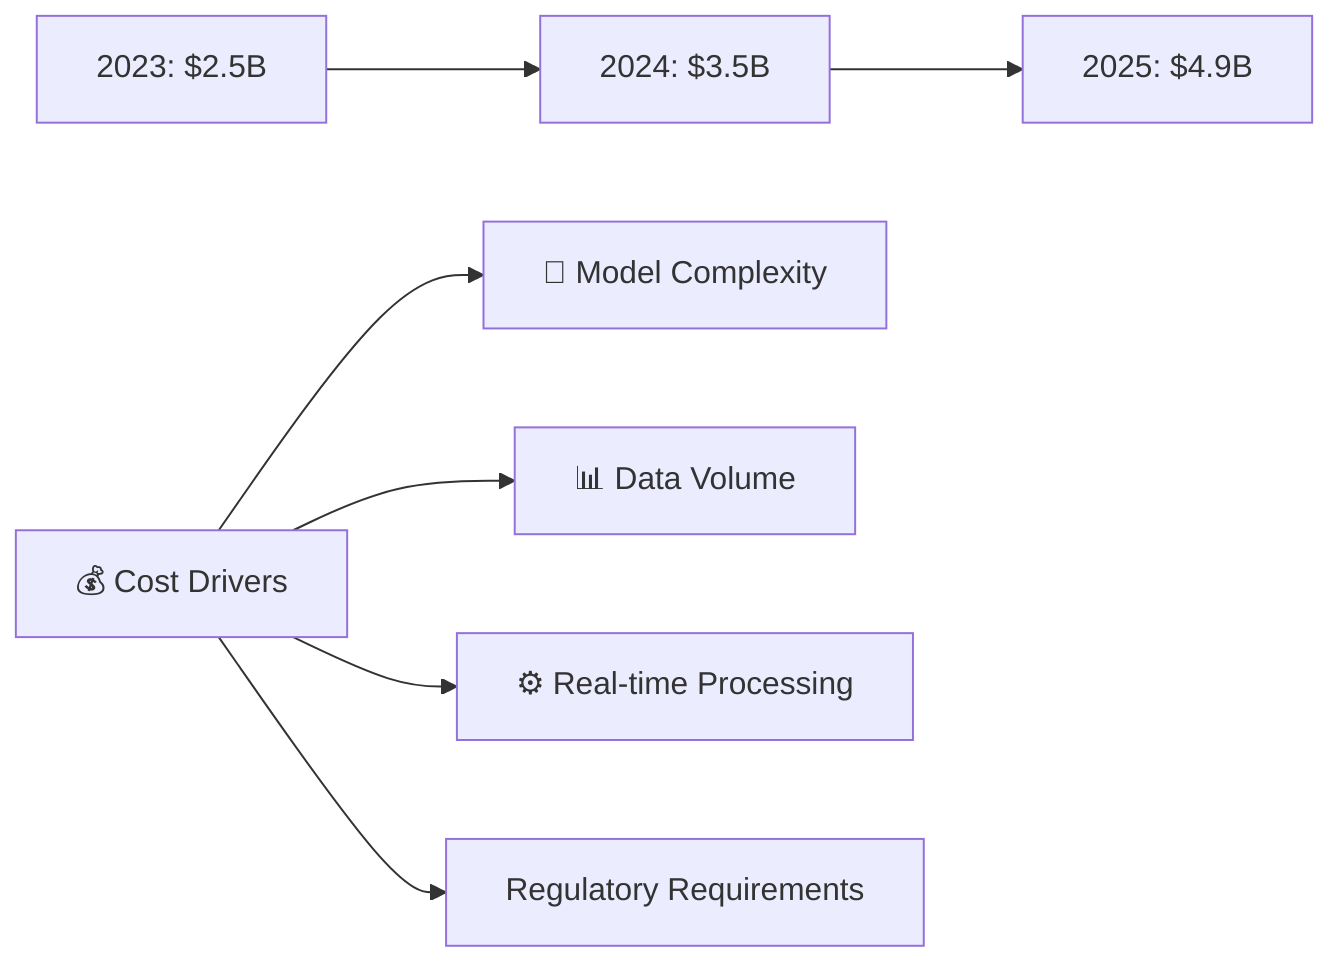 %% Enhanced cost-optimization_diagram_1.mmd with better fonts and colors
%% Generated by enhance_mermaid_diagrams.py

graph LR
classDef primary fill:#e8f4fd,stroke:#1976d2,stroke-width:3px,color:#0d47a1,font-size:14px,font-weight:bold
classDef secondary fill:#f3e5f5,stroke:#7b1fa2,stroke-width:3px,color:#4a148c,font-size:13px,font-weight:bold
classDef success fill:#e8f5e8,stroke:#388e3c,stroke-width:3px,color:#1b5e20,font-size:13px,font-weight:bold
classDef warning fill:#fff3e0,stroke:#f57c00,stroke-width:3px,color:#e65100,font-size:13px,font-weight:bold
classDef danger fill:#ffebee,stroke:#c62828,stroke-width:3px,color:#b71c1c,font-size:13px,font-weight:bold
classDef info fill:#e0f2f1,stroke:#00695c,stroke-width:3px,color:#004d40,font-size:13px,font-weight:bold
classDef light fill:#fff8e1,stroke:#fbc02d,stroke-width:3px,color:#f57f17,font-size:13px,font-weight:bold
    
    A["2023: $2.5B"]:::cost --> B["2024: $3.5B"]:::cost
    B --> C["2025: $4.9B"]:::cost
    
    D["💰 Cost Drivers"]:::trend --> E["🎯 Model Complexity"]
    D --> F["📊 Data Volume"]
    D --> G["⚙️ Real-time Processing"]
    D --> H["Regulatory Requirements"]